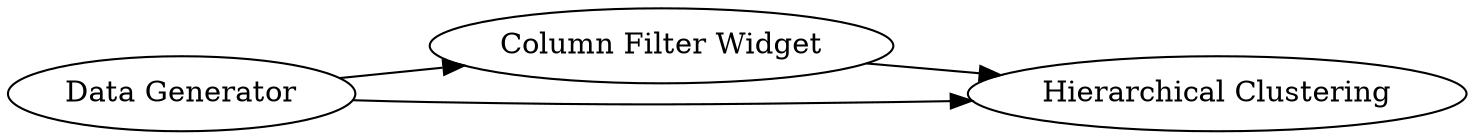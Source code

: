 digraph {
	2 -> 3
	1 -> 3
	1 -> 2
	1 [label="Data Generator"]
	3 [label="Hierarchical Clustering"]
	2 [label="Column Filter Widget"]
	rankdir=LR
}
